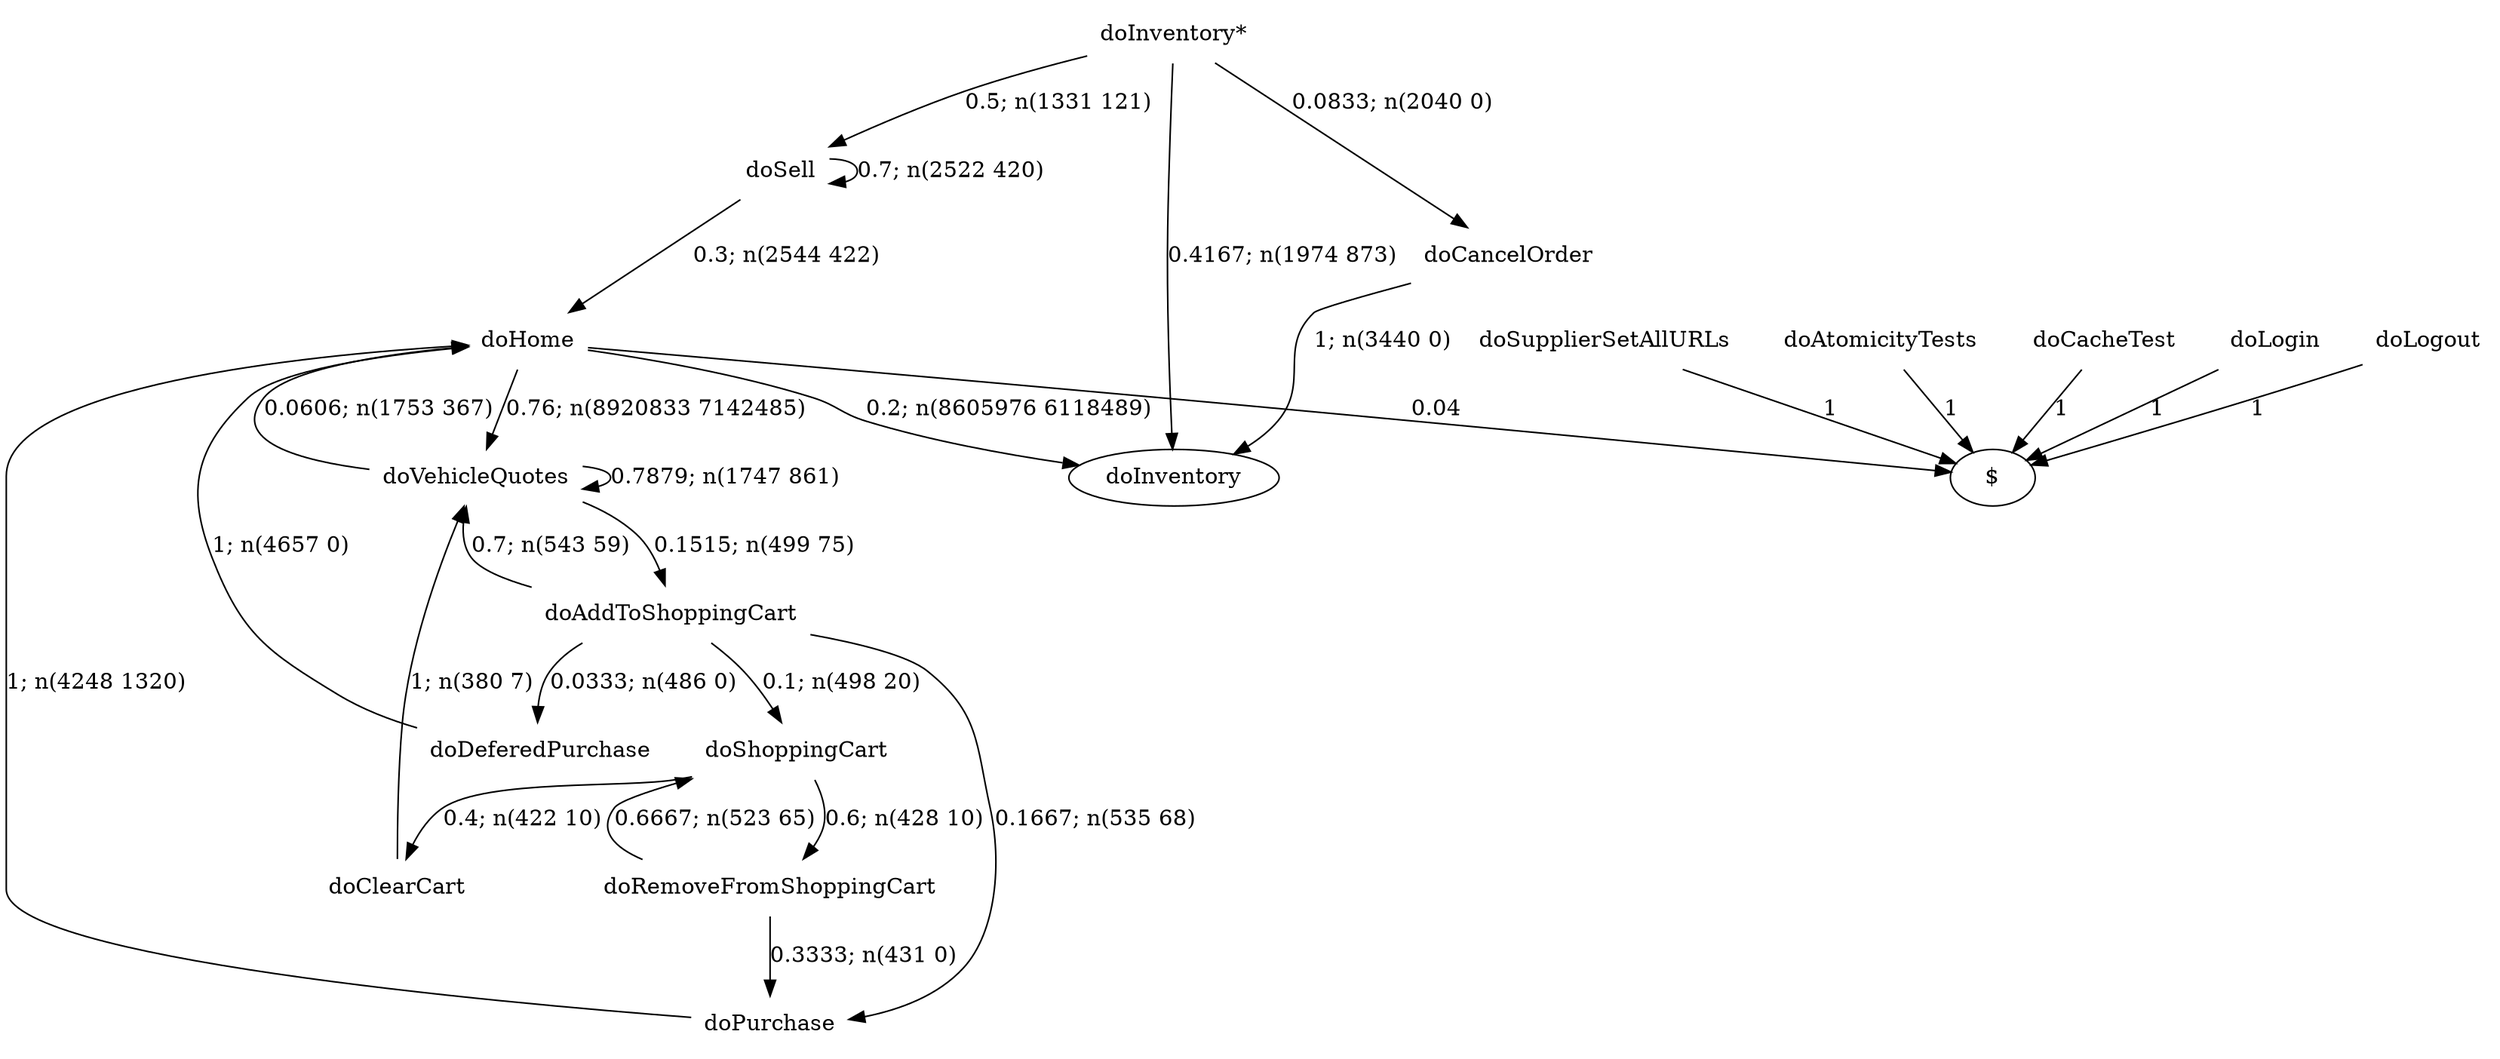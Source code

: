 digraph G {"doInventory*" [label="doInventory*",shape=none];"doSupplierSetAllURLs" [label="doSupplierSetAllURLs",shape=none];"doAtomicityTests" [label="doAtomicityTests",shape=none];"doCacheTest" [label="doCacheTest",shape=none];"doLogin" [label="doLogin",shape=none];"doVehicleQuotes" [label="doVehicleQuotes",shape=none];"doAddToShoppingCart" [label="doAddToShoppingCart",shape=none];"doDeferedPurchase" [label="doDeferedPurchase",shape=none];"doHome" [label="doHome",shape=none];"doShoppingCart" [label="doShoppingCart",shape=none];"doClearCart" [label="doClearCart",shape=none];"doPurchase" [label="doPurchase",shape=none];"doSell" [label="doSell",shape=none];"doLogout" [label="doLogout",shape=none];"doCancelOrder" [label="doCancelOrder",shape=none];"doRemoveFromShoppingCart" [label="doRemoveFromShoppingCart",shape=none];"doInventory*"->"doInventory" [style=solid,label="0.4167; n(1974 873)"];"doInventory*"->"doSell" [style=solid,label="0.5; n(1331 121)"];"doInventory*"->"doCancelOrder" [style=solid,label="0.0833; n(2040 0)"];"doSupplierSetAllURLs"->"$" [style=solid,label="1"];"doAtomicityTests"->"$" [style=solid,label="1"];"doCacheTest"->"$" [style=solid,label="1"];"doLogin"->"$" [style=solid,label="1"];"doVehicleQuotes"->"doVehicleQuotes" [style=solid,label="0.7879; n(1747 861)"];"doVehicleQuotes"->"doAddToShoppingCart" [style=solid,label="0.1515; n(499 75)"];"doVehicleQuotes"->"doHome" [style=solid,label="0.0606; n(1753 367)"];"doAddToShoppingCart"->"doVehicleQuotes" [style=solid,label="0.7; n(543 59)"];"doAddToShoppingCart"->"doDeferedPurchase" [style=solid,label="0.0333; n(486 0)"];"doAddToShoppingCart"->"doShoppingCart" [style=solid,label="0.1; n(498 20)"];"doAddToShoppingCart"->"doPurchase" [style=solid,label="0.1667; n(535 68)"];"doDeferedPurchase"->"doHome" [style=solid,label="1; n(4657 0)"];"doHome"->"doInventory" [style=solid,label="0.2; n(8605976 6118489)"];"doHome"->"doVehicleQuotes" [style=solid,label="0.76; n(8920833 7142485)"];"doHome"->"$" [style=solid,label="0.04"];"doShoppingCart"->"doClearCart" [style=solid,label="0.4; n(422 10)"];"doShoppingCart"->"doRemoveFromShoppingCart" [style=solid,label="0.6; n(428 10)"];"doClearCart"->"doVehicleQuotes" [style=solid,label="1; n(380 7)"];"doPurchase"->"doHome" [style=solid,label="1; n(4248 1320)"];"doSell"->"doHome" [style=solid,label="0.3; n(2544 422)"];"doSell"->"doSell" [style=solid,label="0.7; n(2522 420)"];"doLogout"->"$" [style=solid,label="1"];"doCancelOrder"->"doInventory" [style=solid,label="1; n(3440 0)"];"doRemoveFromShoppingCart"->"doShoppingCart" [style=solid,label="0.6667; n(523 65)"];"doRemoveFromShoppingCart"->"doPurchase" [style=solid,label="0.3333; n(431 0)"];}